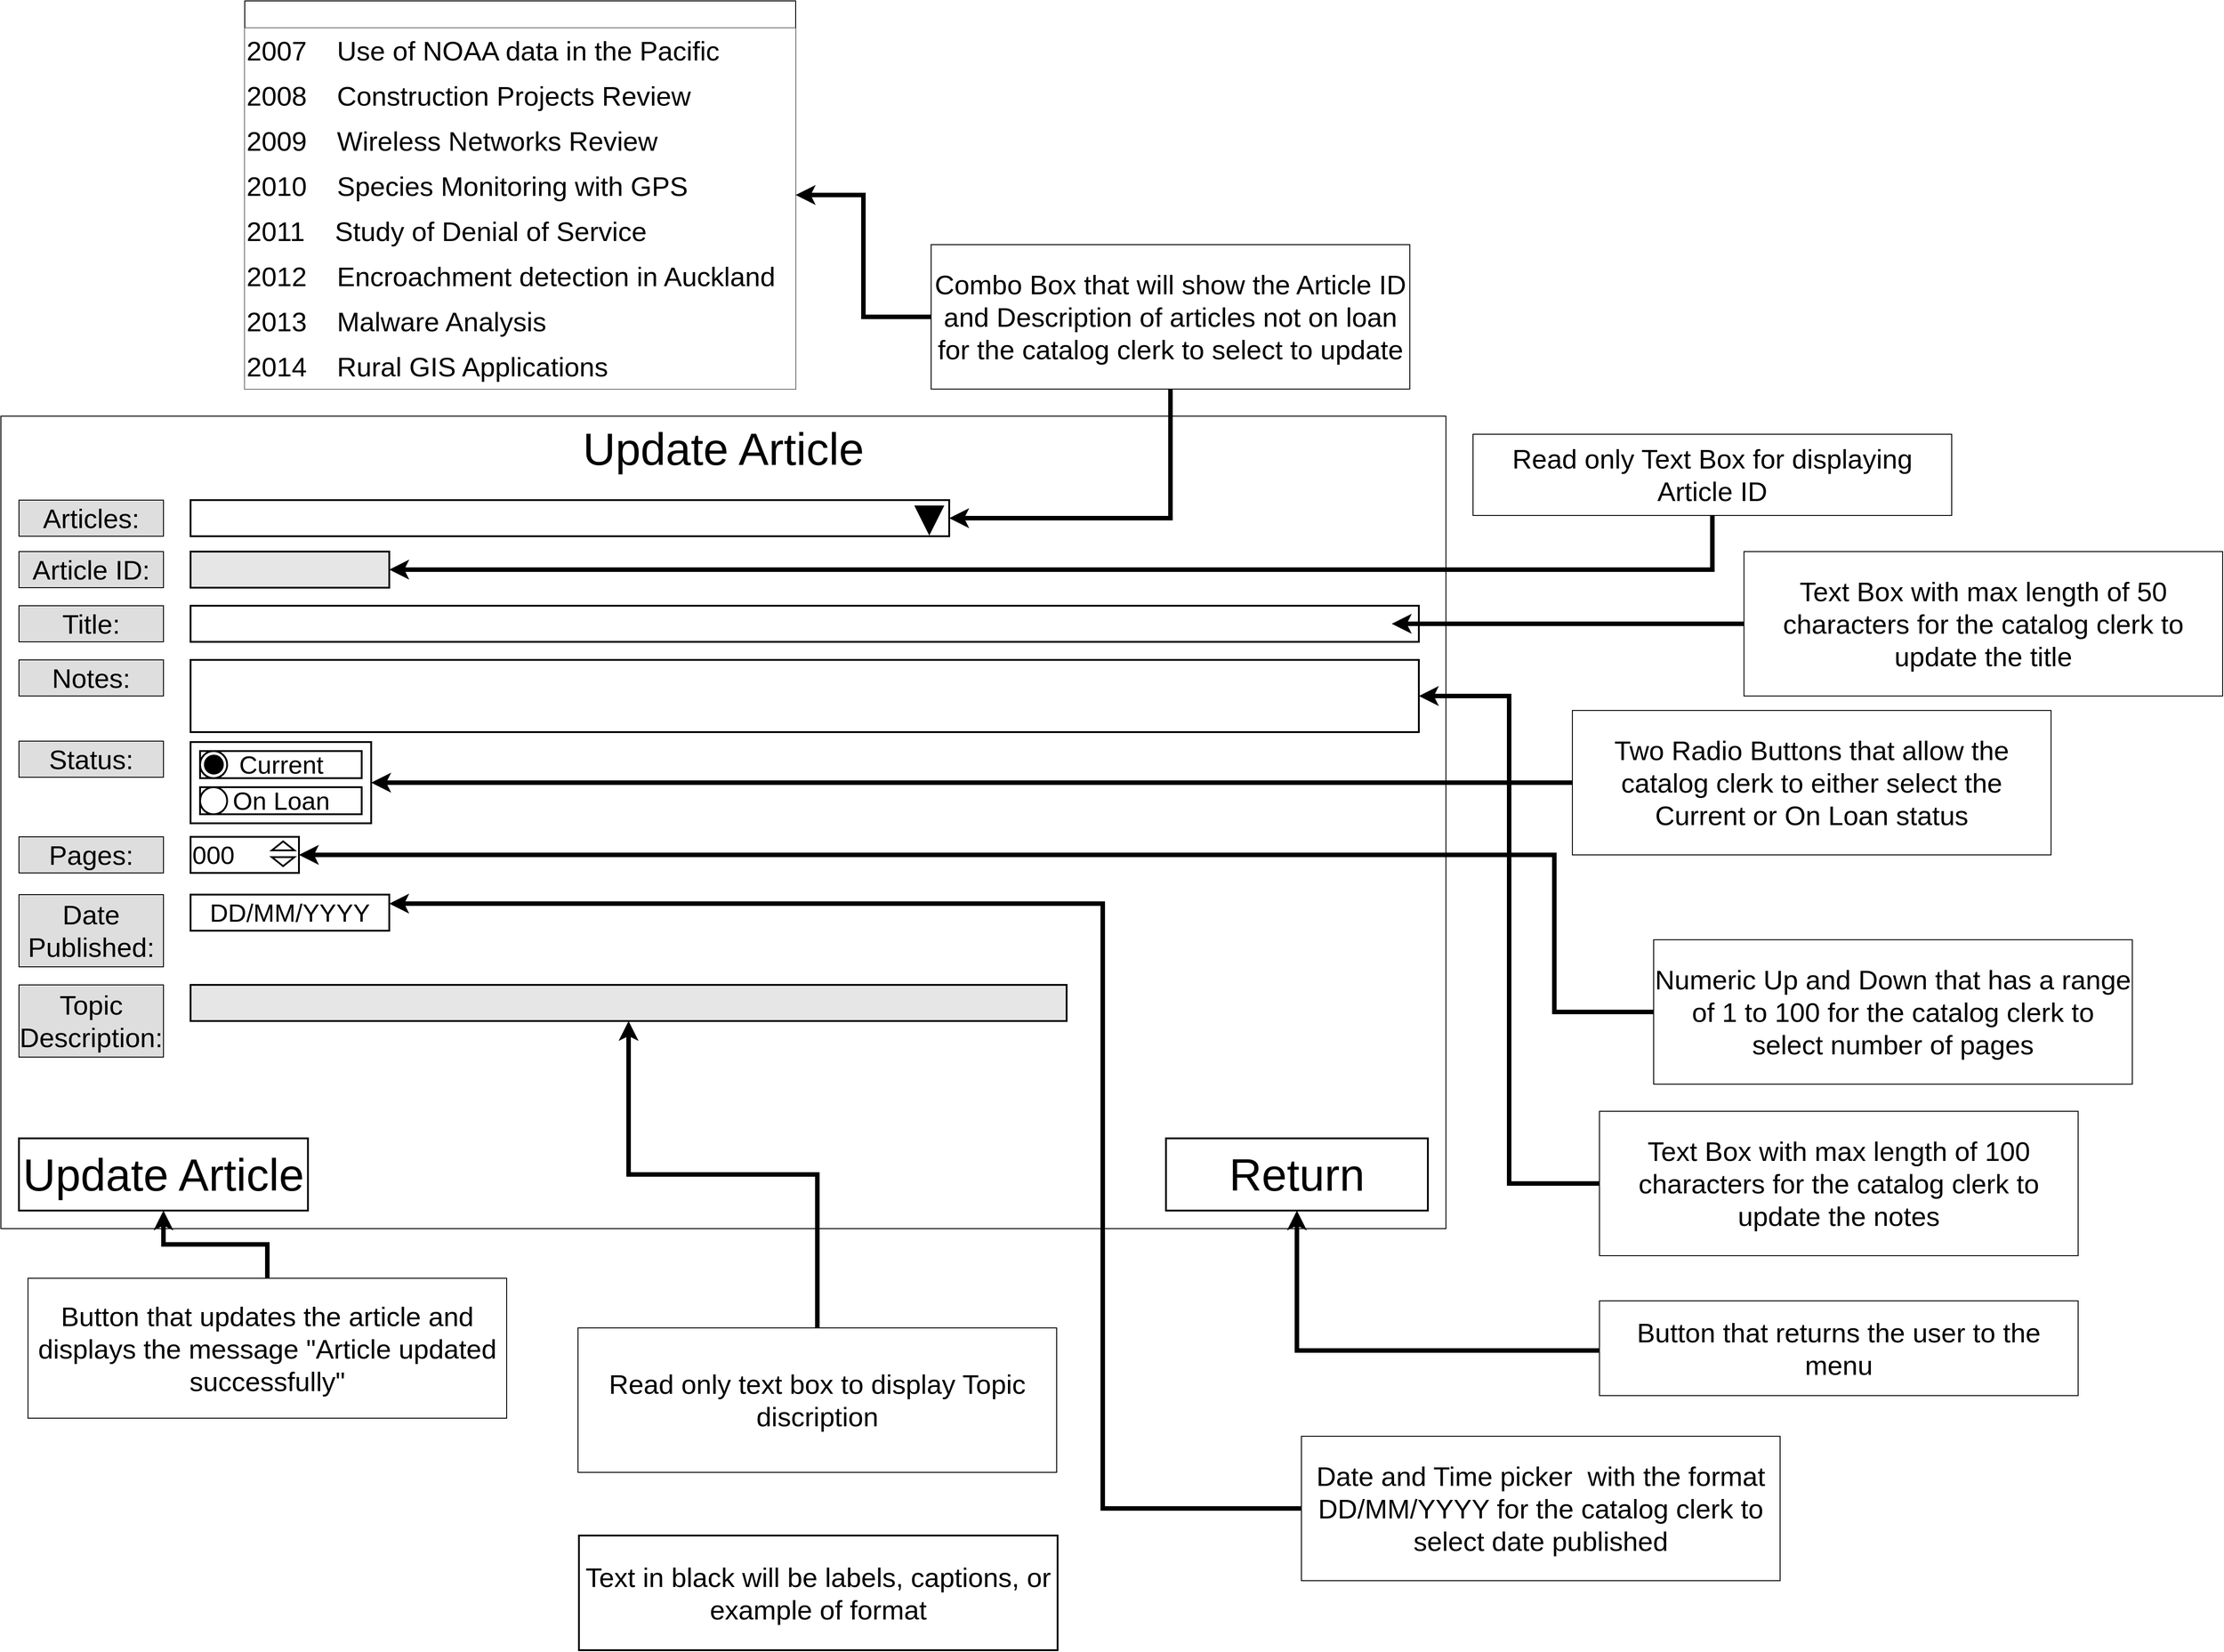 <mxfile version="24.7.12">
  <diagram name="Page-1" id="N0Hd7t6T6hSaKdjdyGFI">
    <mxGraphModel dx="3640" dy="2833" grid="1" gridSize="10" guides="1" tooltips="1" connect="1" arrows="1" fold="1" page="1" pageScale="1" pageWidth="1169" pageHeight="827" math="0" shadow="0">
      <root>
        <mxCell id="0" />
        <mxCell id="1" parent="0" />
        <mxCell id="f4Jtz0p4KT4NomE1Ug3G-1" value="Update Article" style="whiteSpace=wrap;html=1;fontSize=50;verticalAlign=top;movable=0;resizable=0;rotatable=0;deletable=0;editable=0;locked=1;connectable=0;" parent="1" vertex="1">
          <mxGeometry width="1600" height="900" as="geometry" />
        </mxCell>
        <mxCell id="f4Jtz0p4KT4NomE1Ug3G-6" value="" style="rounded=0;whiteSpace=wrap;html=1;strokeColor=default;fontSize=28;align=left;strokeWidth=2;" parent="1" vertex="1">
          <mxGeometry x="210" y="270" width="1360" height="80" as="geometry" />
        </mxCell>
        <mxCell id="f4Jtz0p4KT4NomE1Ug3G-8" value="" style="rounded=0;whiteSpace=wrap;html=1;strokeColor=default;fontSize=28;align=left;strokeWidth=2;" parent="1" vertex="1">
          <mxGeometry x="210" y="210" width="1360" height="40" as="geometry" />
        </mxCell>
        <mxCell id="f4Jtz0p4KT4NomE1Ug3G-31" value="" style="group;fontSize=28;align=center;" parent="1" vertex="1" connectable="0">
          <mxGeometry x="210" y="361" width="200" height="105" as="geometry" />
        </mxCell>
        <mxCell id="f4Jtz0p4KT4NomE1Ug3G-20" value="" style="rounded=0;whiteSpace=wrap;html=1;fontSize=28;align=center;strokeWidth=2;" parent="f4Jtz0p4KT4NomE1Ug3G-31" vertex="1">
          <mxGeometry width="200" height="90" as="geometry" />
        </mxCell>
        <mxCell id="f4Jtz0p4KT4NomE1Ug3G-30" value="" style="group;fontSize=28;" parent="f4Jtz0p4KT4NomE1Ug3G-31" vertex="1" connectable="0">
          <mxGeometry x="10.526" y="10" width="178.947" height="95" as="geometry" />
        </mxCell>
        <mxCell id="f4Jtz0p4KT4NomE1Ug3G-27" value="" style="group;fontSize=28;" parent="f4Jtz0p4KT4NomE1Ug3G-30" vertex="1" connectable="0">
          <mxGeometry width="178.947" height="95" as="geometry" />
        </mxCell>
        <mxCell id="f4Jtz0p4KT4NomE1Ug3G-25" value="Current" style="rounded=0;whiteSpace=wrap;html=1;fontSize=28;align=center;strokeWidth=2;" parent="f4Jtz0p4KT4NomE1Ug3G-27" vertex="1">
          <mxGeometry width="178.947" height="30" as="geometry" />
        </mxCell>
        <mxCell id="f4Jtz0p4KT4NomE1Ug3G-26" value="" style="ellipse;whiteSpace=wrap;html=1;aspect=fixed;fontSize=28;align=center;strokeWidth=2;" parent="f4Jtz0p4KT4NomE1Ug3G-27" vertex="1">
          <mxGeometry width="30" height="30" as="geometry" />
        </mxCell>
        <mxCell id="f4Jtz0p4KT4NomE1Ug3G-29" value="" style="ellipse;whiteSpace=wrap;html=1;aspect=fixed;fillColor=#000000;fontSize=28;align=center;strokeWidth=2;" parent="f4Jtz0p4KT4NomE1Ug3G-27" vertex="1">
          <mxGeometry x="5.263" y="5" width="20" height="20" as="geometry" />
        </mxCell>
        <mxCell id="f4Jtz0p4KT4NomE1Ug3G-28" value="" style="group;fontSize=28;align=center;strokeWidth=2;" parent="f4Jtz0p4KT4NomE1Ug3G-30" vertex="1" connectable="0">
          <mxGeometry y="40" width="178.947" height="30" as="geometry" />
        </mxCell>
        <mxCell id="f4Jtz0p4KT4NomE1Ug3G-22" value="On Loan" style="rounded=0;whiteSpace=wrap;html=1;fontSize=28;align=center;strokeWidth=2;" parent="f4Jtz0p4KT4NomE1Ug3G-28" vertex="1">
          <mxGeometry width="178.947" height="30" as="geometry" />
        </mxCell>
        <mxCell id="f4Jtz0p4KT4NomE1Ug3G-19" value="" style="ellipse;whiteSpace=wrap;html=1;aspect=fixed;fontSize=28;align=center;strokeWidth=2;" parent="f4Jtz0p4KT4NomE1Ug3G-28" vertex="1">
          <mxGeometry width="30" height="30" as="geometry" />
        </mxCell>
        <mxCell id="f4Jtz0p4KT4NomE1Ug3G-37" value="" style="group;fontSize=28;strokeWidth=2;" parent="1" vertex="1" connectable="0">
          <mxGeometry x="210" y="466" width="120" height="40" as="geometry" />
        </mxCell>
        <mxCell id="f4Jtz0p4KT4NomE1Ug3G-33" value="&lt;div style=&quot;font-size: 28px;&quot;&gt;000&lt;br style=&quot;font-size: 28px;&quot;&gt;&lt;/div&gt;" style="rounded=0;whiteSpace=wrap;html=1;fontSize=28;align=left;strokeWidth=2;" parent="f4Jtz0p4KT4NomE1Ug3G-37" vertex="1">
          <mxGeometry width="120" height="40" as="geometry" />
        </mxCell>
        <mxCell id="f4Jtz0p4KT4NomE1Ug3G-34" value="" style="triangle;whiteSpace=wrap;html=1;rotation=-90;fontSize=28;strokeWidth=2;" parent="f4Jtz0p4KT4NomE1Ug3G-37" vertex="1">
          <mxGeometry x="97.5" y="-2.5" width="10" height="25" as="geometry" />
        </mxCell>
        <mxCell id="f4Jtz0p4KT4NomE1Ug3G-36" value="" style="triangle;whiteSpace=wrap;html=1;rotation=90;fontSize=28;strokeWidth=2;" parent="f4Jtz0p4KT4NomE1Ug3G-37" vertex="1">
          <mxGeometry x="97.5" y="15" width="10" height="25" as="geometry" />
        </mxCell>
        <mxCell id="f4Jtz0p4KT4NomE1Ug3G-38" value="DD/MM/YYYY" style="rounded=0;whiteSpace=wrap;html=1;fontSize=28;strokeWidth=2;" parent="1" vertex="1">
          <mxGeometry x="210" y="530" width="220" height="40" as="geometry" />
        </mxCell>
        <mxCell id="f4Jtz0p4KT4NomE1Ug3G-39" value="Title:" style="rounded=0;whiteSpace=wrap;html=1;fontSize=30;fillColor=#DEDEDE;" parent="1" vertex="1">
          <mxGeometry x="20" y="210" width="160" height="40" as="geometry" />
        </mxCell>
        <mxCell id="f4Jtz0p4KT4NomE1Ug3G-40" value="Articles:" style="rounded=0;whiteSpace=wrap;html=1;fontSize=30;fillColor=#DEDEDE;" parent="1" vertex="1">
          <mxGeometry x="20" y="93" width="160" height="40" as="geometry" />
        </mxCell>
        <mxCell id="f4Jtz0p4KT4NomE1Ug3G-3" value="" style="rounded=0;whiteSpace=wrap;html=1;fontSize=28;align=left;strokeWidth=2;" parent="1" vertex="1">
          <mxGeometry x="210" y="93" width="840" height="40" as="geometry" />
        </mxCell>
        <mxCell id="f4Jtz0p4KT4NomE1Ug3G-4" value="" style="triangle;whiteSpace=wrap;html=1;rotation=90;fillColor=#000000;strokeWidth=2;" parent="1" vertex="1">
          <mxGeometry x="1012.94" y="100.06" width="30" height="30" as="geometry" />
        </mxCell>
        <mxCell id="f4Jtz0p4KT4NomE1Ug3G-43" value="Notes:" style="rounded=0;whiteSpace=wrap;html=1;fontSize=30;fillColor=#DEDEDE;" parent="1" vertex="1">
          <mxGeometry x="20" y="270" width="160" height="40" as="geometry" />
        </mxCell>
        <mxCell id="f4Jtz0p4KT4NomE1Ug3G-44" value="Status:" style="rounded=0;whiteSpace=wrap;html=1;fontSize=30;fillColor=#DEDEDE;" parent="1" vertex="1">
          <mxGeometry x="20" y="360" width="160" height="40" as="geometry" />
        </mxCell>
        <mxCell id="f4Jtz0p4KT4NomE1Ug3G-45" value="Pages:" style="rounded=0;whiteSpace=wrap;html=1;fontSize=30;fillColor=#DEDEDE;" parent="1" vertex="1">
          <mxGeometry x="20" y="466" width="160" height="40" as="geometry" />
        </mxCell>
        <mxCell id="f4Jtz0p4KT4NomE1Ug3G-46" value="Date &lt;br&gt;Published:" style="rounded=0;whiteSpace=wrap;html=1;fontSize=30;fillColor=#DEDEDE;" parent="1" vertex="1">
          <mxGeometry x="20" y="530" width="160" height="80" as="geometry" />
        </mxCell>
        <mxCell id="f4Jtz0p4KT4NomE1Ug3G-47" value="Update Article" style="rounded=0;whiteSpace=wrap;html=1;fontSize=50;strokeWidth=2;" parent="1" vertex="1">
          <mxGeometry x="20" y="800" width="320" height="80" as="geometry" />
        </mxCell>
        <mxCell id="f4Jtz0p4KT4NomE1Ug3G-48" value="Return" style="rounded=0;whiteSpace=wrap;html=1;fontSize=50;strokeWidth=2;" parent="1" vertex="1">
          <mxGeometry x="1290" y="800" width="290" height="80" as="geometry" />
        </mxCell>
        <mxCell id="f4Jtz0p4KT4NomE1Ug3G-50" style="edgeStyle=orthogonalEdgeStyle;rounded=0;orthogonalLoop=1;jettySize=auto;html=1;fontSize=100;strokeWidth=5;exitX=0;exitY=0.5;exitDx=0;exitDy=0;" parent="1" source="f4Jtz0p4KT4NomE1Ug3G-49" target="f4Jtz0p4KT4NomE1Ug3G-48" edge="1">
          <mxGeometry relative="1" as="geometry">
            <Array as="points">
              <mxPoint x="1435" y="1035" />
            </Array>
          </mxGeometry>
        </mxCell>
        <mxCell id="f4Jtz0p4KT4NomE1Ug3G-49" value="Button that returns the user to the menu" style="rounded=0;whiteSpace=wrap;html=1;fontSize=30;" parent="1" vertex="1">
          <mxGeometry x="1770" y="980" width="530" height="105" as="geometry" />
        </mxCell>
        <mxCell id="f4Jtz0p4KT4NomE1Ug3G-52" style="edgeStyle=orthogonalEdgeStyle;rounded=0;orthogonalLoop=1;jettySize=auto;html=1;entryX=0.5;entryY=1;entryDx=0;entryDy=0;strokeWidth=5;" parent="1" source="f4Jtz0p4KT4NomE1Ug3G-51" target="f4Jtz0p4KT4NomE1Ug3G-47" edge="1">
          <mxGeometry relative="1" as="geometry" />
        </mxCell>
        <mxCell id="f4Jtz0p4KT4NomE1Ug3G-51" value="Button that updates the article and displays the message &quot;Article updated successfully&quot;" style="rounded=0;whiteSpace=wrap;html=1;fontSize=30;" parent="1" vertex="1">
          <mxGeometry x="30" y="955" width="530" height="155" as="geometry" />
        </mxCell>
        <mxCell id="zkrj8ikKc5orAXMIiYBu-2" style="edgeStyle=orthogonalEdgeStyle;rounded=0;orthogonalLoop=1;jettySize=auto;html=1;strokeWidth=5;entryX=1;entryY=0.5;entryDx=0;entryDy=0;" parent="1" source="zkrj8ikKc5orAXMIiYBu-1" target="f4Jtz0p4KT4NomE1Ug3G-3" edge="1">
          <mxGeometry relative="1" as="geometry">
            <mxPoint x="1100" y="83" as="targetPoint" />
          </mxGeometry>
        </mxCell>
        <mxCell id="zkrj8ikKc5orAXMIiYBu-21" style="edgeStyle=orthogonalEdgeStyle;rounded=0;orthogonalLoop=1;jettySize=auto;html=1;entryX=1;entryY=0.5;entryDx=0;entryDy=0;strokeWidth=5;" parent="1" source="zkrj8ikKc5orAXMIiYBu-1" target="zkrj8ikKc5orAXMIiYBu-4" edge="1">
          <mxGeometry relative="1" as="geometry" />
        </mxCell>
        <mxCell id="zkrj8ikKc5orAXMIiYBu-1" value="Combo Box that will show the Article ID and Description of articles not on loan for the catalog clerk to select to update" style="rounded=0;whiteSpace=wrap;html=1;fontSize=30;" parent="1" vertex="1">
          <mxGeometry x="1030" y="-190" width="530" height="160" as="geometry" />
        </mxCell>
        <mxCell id="zkrj8ikKc5orAXMIiYBu-4" value="" style="swimlane;fontStyle=0;childLayout=stackLayout;horizontal=1;startSize=30;horizontalStack=0;resizeParent=1;resizeParentMax=0;resizeLast=0;collapsible=1;marginBottom=0;whiteSpace=wrap;html=1;fontSize=30;align=left;fillColor=default;" parent="1" vertex="1">
          <mxGeometry x="270" y="-460" width="610" height="430" as="geometry">
            <mxRectangle x="1800" y="340" width="90" height="50" as="alternateBounds" />
          </mxGeometry>
        </mxCell>
        <mxCell id="zkrj8ikKc5orAXMIiYBu-12" value="2007&amp;nbsp;&amp;nbsp;&amp;nbsp; Use of NOAA data in the Pacific" style="text;html=1;align=left;verticalAlign=middle;resizable=0;points=[];autosize=1;strokeColor=none;fillColor=default;fontSize=30;" parent="zkrj8ikKc5orAXMIiYBu-4" vertex="1">
          <mxGeometry y="30" width="610" height="50" as="geometry" />
        </mxCell>
        <mxCell id="zkrj8ikKc5orAXMIiYBu-11" value="2008    Construction Projects Review" style="text;html=1;align=left;verticalAlign=middle;resizable=0;points=[];autosize=1;strokeColor=none;fillColor=default;fontSize=30;" parent="zkrj8ikKc5orAXMIiYBu-4" vertex="1">
          <mxGeometry y="80" width="610" height="50" as="geometry" />
        </mxCell>
        <mxCell id="zkrj8ikKc5orAXMIiYBu-14" value="2009    Wireless Networks Review" style="text;html=1;align=left;verticalAlign=middle;resizable=0;points=[];autosize=1;strokeColor=none;fillColor=default;fontSize=30;" parent="zkrj8ikKc5orAXMIiYBu-4" vertex="1">
          <mxGeometry y="130" width="610" height="50" as="geometry" />
        </mxCell>
        <mxCell id="zkrj8ikKc5orAXMIiYBu-15" value="2010    Species Monitoring with GPS" style="text;html=1;align=left;verticalAlign=middle;resizable=0;points=[];autosize=1;strokeColor=none;fillColor=default;fontSize=30;" parent="zkrj8ikKc5orAXMIiYBu-4" vertex="1">
          <mxGeometry y="180" width="610" height="50" as="geometry" />
        </mxCell>
        <mxCell id="zkrj8ikKc5orAXMIiYBu-17" value="2011    Study of Denial of Service" style="text;html=1;align=left;verticalAlign=middle;resizable=0;points=[];autosize=1;strokeColor=none;fillColor=default;fontSize=30;" parent="zkrj8ikKc5orAXMIiYBu-4" vertex="1">
          <mxGeometry y="230" width="610" height="50" as="geometry" />
        </mxCell>
        <mxCell id="zkrj8ikKc5orAXMIiYBu-18" value="2012    Encroachment detection in Auckland" style="text;html=1;align=left;verticalAlign=middle;resizable=0;points=[];autosize=1;strokeColor=none;fillColor=default;fontSize=30;" parent="zkrj8ikKc5orAXMIiYBu-4" vertex="1">
          <mxGeometry y="280" width="610" height="50" as="geometry" />
        </mxCell>
        <mxCell id="zkrj8ikKc5orAXMIiYBu-19" value="2013    Malware Analysis" style="text;html=1;align=left;verticalAlign=middle;resizable=0;points=[];autosize=1;strokeColor=none;fillColor=default;fontSize=30;" parent="zkrj8ikKc5orAXMIiYBu-4" vertex="1">
          <mxGeometry y="330" width="610" height="50" as="geometry" />
        </mxCell>
        <mxCell id="zkrj8ikKc5orAXMIiYBu-16" value="2014    Rural GIS Applications" style="text;html=1;align=left;verticalAlign=middle;resizable=0;points=[];autosize=1;strokeColor=none;fillColor=default;fontSize=30;" parent="zkrj8ikKc5orAXMIiYBu-4" vertex="1">
          <mxGeometry y="380" width="610" height="50" as="geometry" />
        </mxCell>
        <mxCell id="zkrj8ikKc5orAXMIiYBu-23" style="edgeStyle=orthogonalEdgeStyle;rounded=0;orthogonalLoop=1;jettySize=auto;html=1;entryX=1;entryY=0.5;entryDx=0;entryDy=0;strokeWidth=5;exitX=0;exitY=0.5;exitDx=0;exitDy=0;" parent="1" source="zkrj8ikKc5orAXMIiYBu-22" edge="1">
          <mxGeometry relative="1" as="geometry">
            <Array as="points" />
            <mxPoint x="2700" y="450" as="sourcePoint" />
            <mxPoint x="1540" y="230" as="targetPoint" />
          </mxGeometry>
        </mxCell>
        <mxCell id="zkrj8ikKc5orAXMIiYBu-22" value="Text Box with max length of 50 characters for the catalog clerk to update the title" style="rounded=0;whiteSpace=wrap;html=1;fontSize=30;" parent="1" vertex="1">
          <mxGeometry x="1930" y="150" width="530" height="160" as="geometry" />
        </mxCell>
        <mxCell id="zkrj8ikKc5orAXMIiYBu-25" style="edgeStyle=orthogonalEdgeStyle;rounded=0;orthogonalLoop=1;jettySize=auto;html=1;entryX=1;entryY=0.5;entryDx=0;entryDy=0;strokeWidth=5;" parent="1" source="zkrj8ikKc5orAXMIiYBu-24" target="f4Jtz0p4KT4NomE1Ug3G-6" edge="1">
          <mxGeometry relative="1" as="geometry">
            <Array as="points">
              <mxPoint x="1670" y="310" />
            </Array>
          </mxGeometry>
        </mxCell>
        <mxCell id="zkrj8ikKc5orAXMIiYBu-24" value="Text Box with max length of 100 characters for the catalog clerk to update the notes" style="rounded=0;whiteSpace=wrap;html=1;fontSize=30;" parent="1" vertex="1">
          <mxGeometry x="1770" y="770" width="530" height="160" as="geometry" />
        </mxCell>
        <mxCell id="zkrj8ikKc5orAXMIiYBu-26" value="Two Radio Buttons that allow the catalog clerk to either select the Current or On Loan status " style="rounded=0;whiteSpace=wrap;html=1;fontSize=30;" parent="1" vertex="1">
          <mxGeometry x="1740" y="326" width="530" height="160" as="geometry" />
        </mxCell>
        <mxCell id="zkrj8ikKc5orAXMIiYBu-27" style="edgeStyle=orthogonalEdgeStyle;rounded=0;orthogonalLoop=1;jettySize=auto;html=1;strokeWidth=5;entryX=1;entryY=0.5;entryDx=0;entryDy=0;exitX=0;exitY=0.5;exitDx=0;exitDy=0;" parent="1" source="zkrj8ikKc5orAXMIiYBu-26" target="f4Jtz0p4KT4NomE1Ug3G-20" edge="1">
          <mxGeometry relative="1" as="geometry">
            <Array as="points" />
            <mxPoint x="1730" y="450" as="sourcePoint" />
            <mxPoint x="530" y="476" as="targetPoint" />
          </mxGeometry>
        </mxCell>
        <mxCell id="zkrj8ikKc5orAXMIiYBu-30" style="edgeStyle=orthogonalEdgeStyle;rounded=0;orthogonalLoop=1;jettySize=auto;html=1;exitX=0;exitY=0.5;exitDx=0;exitDy=0;strokeWidth=5;entryX=1;entryY=0.5;entryDx=0;entryDy=0;" parent="1" source="zkrj8ikKc5orAXMIiYBu-29" target="f4Jtz0p4KT4NomE1Ug3G-33" edge="1">
          <mxGeometry relative="1" as="geometry">
            <Array as="points">
              <mxPoint x="1720" y="660" />
              <mxPoint x="1720" y="486" />
            </Array>
            <mxPoint x="600" y="503" as="targetPoint" />
          </mxGeometry>
        </mxCell>
        <mxCell id="zkrj8ikKc5orAXMIiYBu-29" value="Numeric Up and Down that has a range of 1 to 100 for the catalog clerk to select number of pages" style="rounded=0;whiteSpace=wrap;html=1;fontSize=30;" parent="1" vertex="1">
          <mxGeometry x="1830" y="580" width="530" height="160" as="geometry" />
        </mxCell>
        <mxCell id="zkrj8ikKc5orAXMIiYBu-32" style="edgeStyle=orthogonalEdgeStyle;rounded=0;orthogonalLoop=1;jettySize=auto;html=1;entryX=1;entryY=0.25;entryDx=0;entryDy=0;exitX=0;exitY=0.5;exitDx=0;exitDy=0;strokeWidth=5;" parent="1" source="zkrj8ikKc5orAXMIiYBu-31" target="f4Jtz0p4KT4NomE1Ug3G-38" edge="1">
          <mxGeometry relative="1" as="geometry">
            <Array as="points">
              <mxPoint x="1220" y="1210" />
              <mxPoint x="1220" y="540" />
            </Array>
          </mxGeometry>
        </mxCell>
        <mxCell id="zkrj8ikKc5orAXMIiYBu-31" value="Date and Time picker&amp;nbsp; with the format DD/MM/YYYY for the catalog clerk to select date published" style="rounded=0;whiteSpace=wrap;html=1;fontSize=30;" parent="1" vertex="1">
          <mxGeometry x="1440" y="1130" width="530" height="160" as="geometry" />
        </mxCell>
        <mxCell id="zkrj8ikKc5orAXMIiYBu-33" value="Text in black will be labels, captions, or example of format" style="rounded=0;whiteSpace=wrap;html=1;fontSize=30;strokeWidth=2;" parent="1" vertex="1">
          <mxGeometry x="640" y="1240" width="530" height="127" as="geometry" />
        </mxCell>
        <mxCell id="RjwAec6_66TozSnkLIB1-1" value="Article ID:" style="rounded=0;whiteSpace=wrap;html=1;fontSize=30;fillColor=#DEDEDE;" parent="1" vertex="1">
          <mxGeometry x="20" y="150" width="160" height="40" as="geometry" />
        </mxCell>
        <mxCell id="RjwAec6_66TozSnkLIB1-2" value="" style="rounded=0;whiteSpace=wrap;html=1;strokeColor=default;fontSize=28;align=left;strokeWidth=2;fillColor=#E6E6E6;" parent="1" vertex="1">
          <mxGeometry x="210" y="150" width="220" height="40" as="geometry" />
        </mxCell>
        <mxCell id="RjwAec6_66TozSnkLIB1-8" value="" style="rounded=0;whiteSpace=wrap;html=1;strokeColor=default;fontSize=28;align=left;strokeWidth=2;fillColor=#E6E6E6;" parent="1" vertex="1">
          <mxGeometry x="210" y="630" width="970" height="40" as="geometry" />
        </mxCell>
        <mxCell id="RjwAec6_66TozSnkLIB1-9" value="Topic Description:" style="rounded=0;whiteSpace=wrap;html=1;fontSize=30;fillColor=#DEDEDE;" parent="1" vertex="1">
          <mxGeometry x="20" y="630" width="160" height="80" as="geometry" />
        </mxCell>
        <mxCell id="RjwAec6_66TozSnkLIB1-15" style="edgeStyle=orthogonalEdgeStyle;rounded=0;orthogonalLoop=1;jettySize=auto;html=1;strokeWidth=5;" parent="1" source="RjwAec6_66TozSnkLIB1-14" target="RjwAec6_66TozSnkLIB1-8" edge="1">
          <mxGeometry relative="1" as="geometry" />
        </mxCell>
        <mxCell id="RjwAec6_66TozSnkLIB1-14" value="Read only text box to display Topic discription" style="rounded=0;whiteSpace=wrap;html=1;fontSize=30;" parent="1" vertex="1">
          <mxGeometry x="639" y="1010" width="530" height="160" as="geometry" />
        </mxCell>
        <mxCell id="RjwAec6_66TozSnkLIB1-17" style="edgeStyle=orthogonalEdgeStyle;rounded=0;orthogonalLoop=1;jettySize=auto;html=1;exitX=0.5;exitY=1;exitDx=0;exitDy=0;entryX=1;entryY=0.5;entryDx=0;entryDy=0;strokeWidth=5;" parent="1" source="RjwAec6_66TozSnkLIB1-16" target="RjwAec6_66TozSnkLIB1-2" edge="1">
          <mxGeometry relative="1" as="geometry" />
        </mxCell>
        <mxCell id="RjwAec6_66TozSnkLIB1-16" value="Read only Text Box for displaying Article ID" style="rounded=0;whiteSpace=wrap;html=1;fontSize=30;" parent="1" vertex="1">
          <mxGeometry x="1630" y="20" width="530" height="90" as="geometry" />
        </mxCell>
      </root>
    </mxGraphModel>
  </diagram>
</mxfile>
